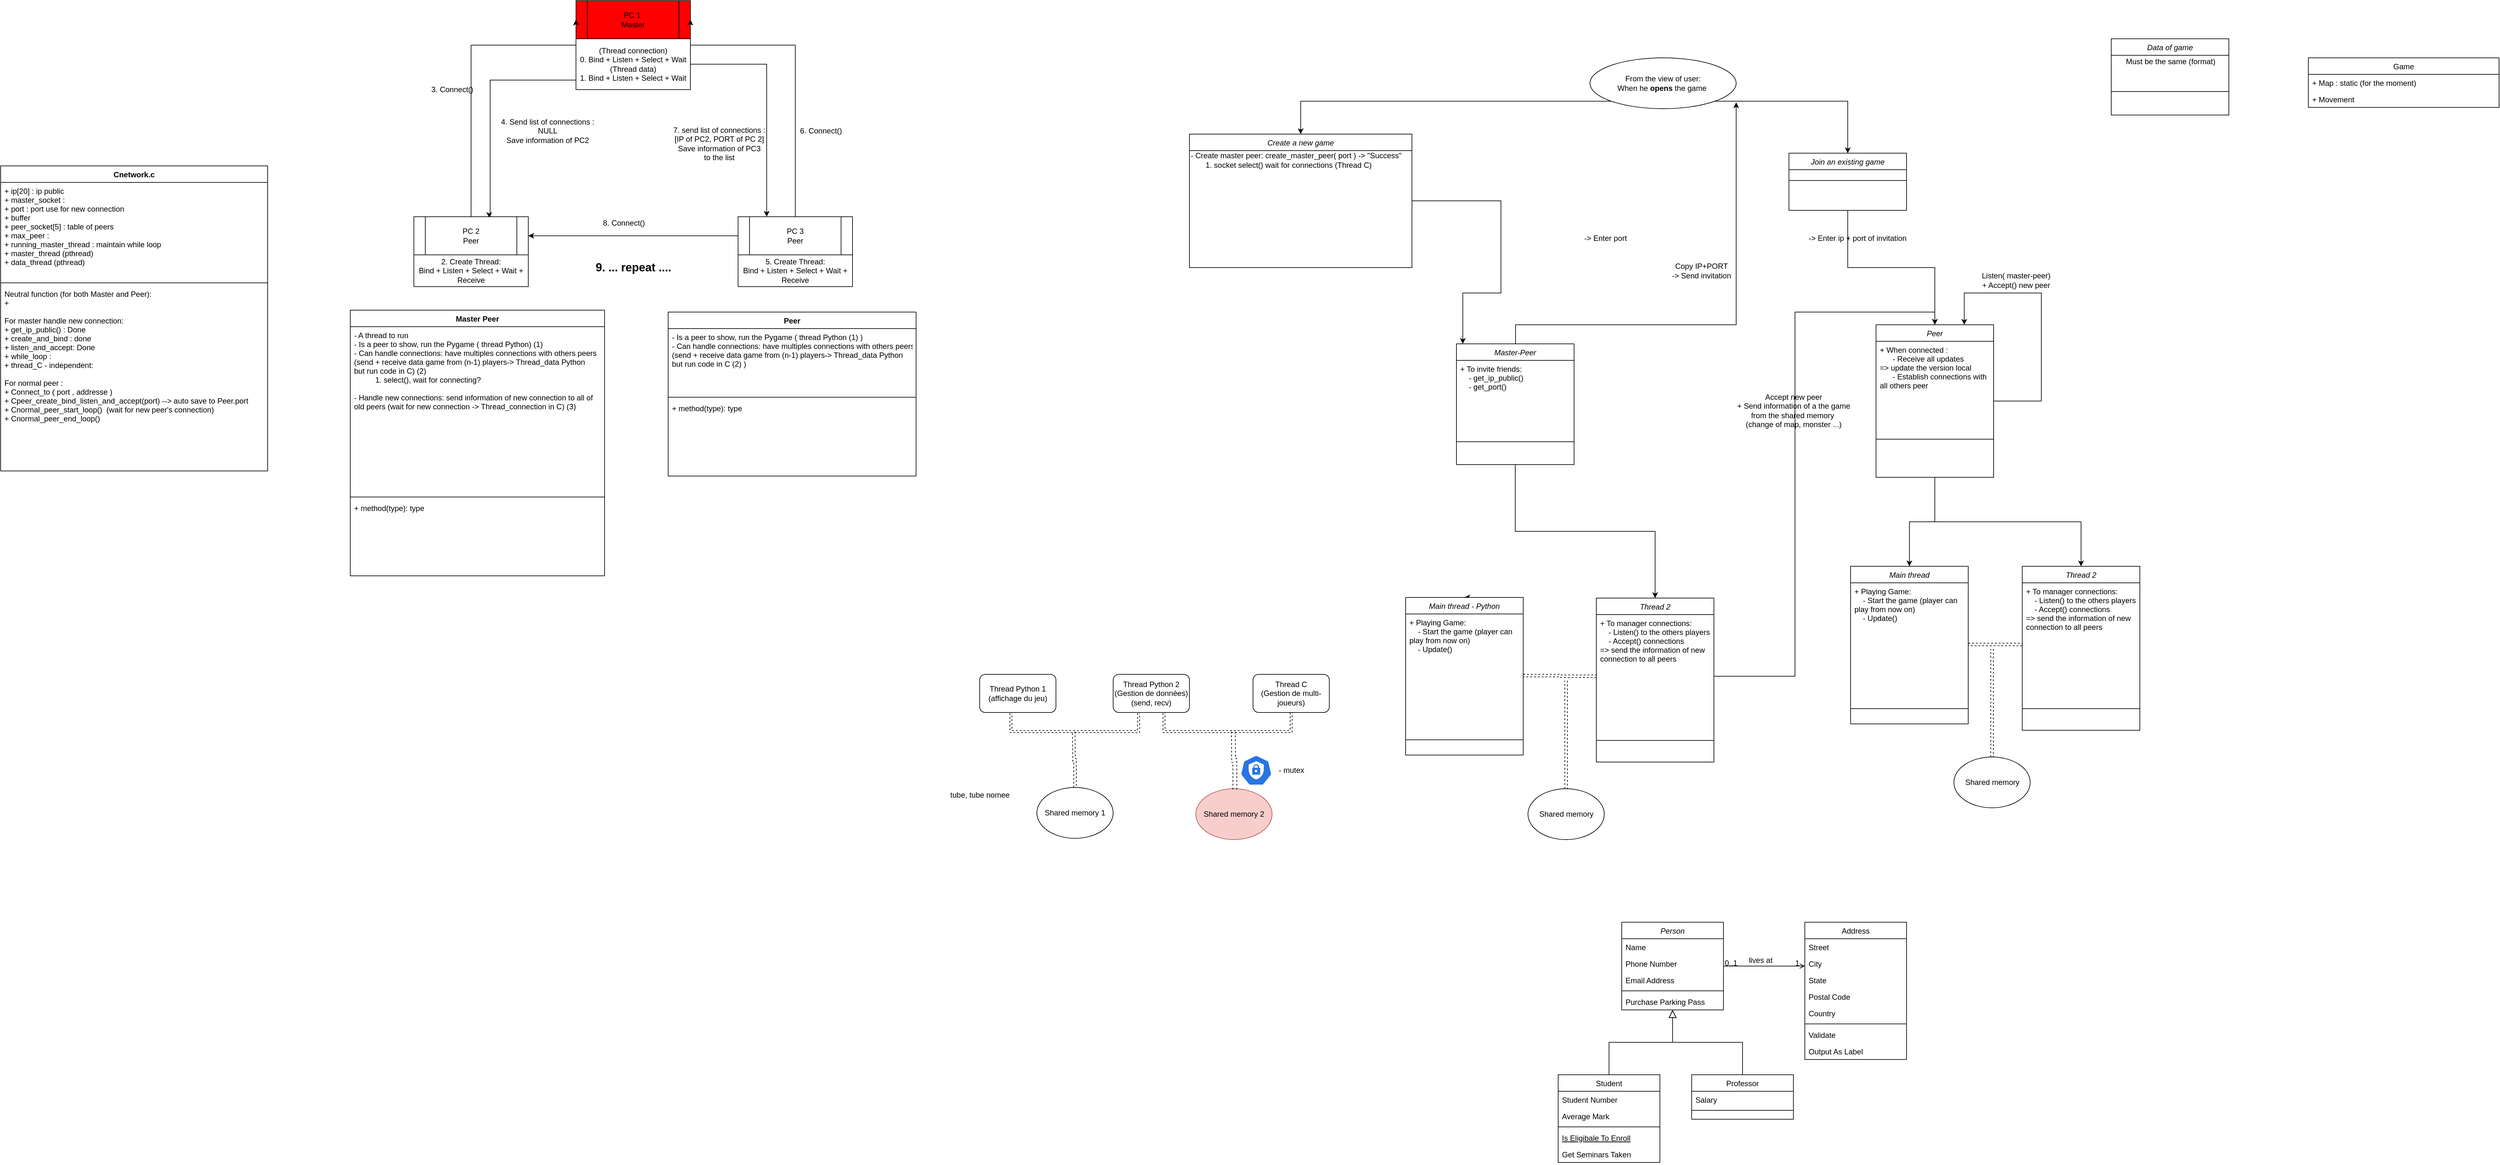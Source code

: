 <mxfile version="14.4.9" type="device"><diagram id="C5RBs43oDa-KdzZeNtuy" name="Page-1"><mxGraphModel dx="2864" dy="1662" grid="1" gridSize="10" guides="1" tooltips="1" connect="1" arrows="1" fold="1" page="1" pageScale="1" pageWidth="827" pageHeight="1169" math="0" shadow="0"><root><mxCell id="WIyWlLk6GJQsqaUBKTNV-0"/><mxCell id="WIyWlLk6GJQsqaUBKTNV-1" parent="WIyWlLk6GJQsqaUBKTNV-0"/><mxCell id="zkfFHV4jXpPFQw0GAbJ--0" value="Person" style="swimlane;fontStyle=2;align=center;verticalAlign=top;childLayout=stackLayout;horizontal=1;startSize=26;horizontalStack=0;resizeParent=1;resizeLast=0;collapsible=1;marginBottom=0;rounded=0;shadow=0;strokeWidth=1;" parent="WIyWlLk6GJQsqaUBKTNV-1" vertex="1"><mxGeometry x="220" y="1290" width="160" height="138" as="geometry"><mxRectangle x="230" y="140" width="160" height="26" as="alternateBounds"/></mxGeometry></mxCell><mxCell id="zkfFHV4jXpPFQw0GAbJ--1" value="Name" style="text;align=left;verticalAlign=top;spacingLeft=4;spacingRight=4;overflow=hidden;rotatable=0;points=[[0,0.5],[1,0.5]];portConstraint=eastwest;" parent="zkfFHV4jXpPFQw0GAbJ--0" vertex="1"><mxGeometry y="26" width="160" height="26" as="geometry"/></mxCell><mxCell id="zkfFHV4jXpPFQw0GAbJ--2" value="Phone Number" style="text;align=left;verticalAlign=top;spacingLeft=4;spacingRight=4;overflow=hidden;rotatable=0;points=[[0,0.5],[1,0.5]];portConstraint=eastwest;rounded=0;shadow=0;html=0;" parent="zkfFHV4jXpPFQw0GAbJ--0" vertex="1"><mxGeometry y="52" width="160" height="26" as="geometry"/></mxCell><mxCell id="zkfFHV4jXpPFQw0GAbJ--3" value="Email Address" style="text;align=left;verticalAlign=top;spacingLeft=4;spacingRight=4;overflow=hidden;rotatable=0;points=[[0,0.5],[1,0.5]];portConstraint=eastwest;rounded=0;shadow=0;html=0;" parent="zkfFHV4jXpPFQw0GAbJ--0" vertex="1"><mxGeometry y="78" width="160" height="26" as="geometry"/></mxCell><mxCell id="zkfFHV4jXpPFQw0GAbJ--4" value="" style="line;html=1;strokeWidth=1;align=left;verticalAlign=middle;spacingTop=-1;spacingLeft=3;spacingRight=3;rotatable=0;labelPosition=right;points=[];portConstraint=eastwest;" parent="zkfFHV4jXpPFQw0GAbJ--0" vertex="1"><mxGeometry y="104" width="160" height="8" as="geometry"/></mxCell><mxCell id="zkfFHV4jXpPFQw0GAbJ--5" value="Purchase Parking Pass" style="text;align=left;verticalAlign=top;spacingLeft=4;spacingRight=4;overflow=hidden;rotatable=0;points=[[0,0.5],[1,0.5]];portConstraint=eastwest;" parent="zkfFHV4jXpPFQw0GAbJ--0" vertex="1"><mxGeometry y="112" width="160" height="26" as="geometry"/></mxCell><mxCell id="zkfFHV4jXpPFQw0GAbJ--6" value="Student" style="swimlane;fontStyle=0;align=center;verticalAlign=top;childLayout=stackLayout;horizontal=1;startSize=26;horizontalStack=0;resizeParent=1;resizeLast=0;collapsible=1;marginBottom=0;rounded=0;shadow=0;strokeWidth=1;" parent="WIyWlLk6GJQsqaUBKTNV-1" vertex="1"><mxGeometry x="120" y="1530" width="160" height="138" as="geometry"><mxRectangle x="130" y="380" width="160" height="26" as="alternateBounds"/></mxGeometry></mxCell><mxCell id="zkfFHV4jXpPFQw0GAbJ--7" value="Student Number" style="text;align=left;verticalAlign=top;spacingLeft=4;spacingRight=4;overflow=hidden;rotatable=0;points=[[0,0.5],[1,0.5]];portConstraint=eastwest;" parent="zkfFHV4jXpPFQw0GAbJ--6" vertex="1"><mxGeometry y="26" width="160" height="26" as="geometry"/></mxCell><mxCell id="zkfFHV4jXpPFQw0GAbJ--8" value="Average Mark" style="text;align=left;verticalAlign=top;spacingLeft=4;spacingRight=4;overflow=hidden;rotatable=0;points=[[0,0.5],[1,0.5]];portConstraint=eastwest;rounded=0;shadow=0;html=0;" parent="zkfFHV4jXpPFQw0GAbJ--6" vertex="1"><mxGeometry y="52" width="160" height="26" as="geometry"/></mxCell><mxCell id="zkfFHV4jXpPFQw0GAbJ--9" value="" style="line;html=1;strokeWidth=1;align=left;verticalAlign=middle;spacingTop=-1;spacingLeft=3;spacingRight=3;rotatable=0;labelPosition=right;points=[];portConstraint=eastwest;" parent="zkfFHV4jXpPFQw0GAbJ--6" vertex="1"><mxGeometry y="78" width="160" height="8" as="geometry"/></mxCell><mxCell id="zkfFHV4jXpPFQw0GAbJ--10" value="Is Eligibale To Enroll" style="text;align=left;verticalAlign=top;spacingLeft=4;spacingRight=4;overflow=hidden;rotatable=0;points=[[0,0.5],[1,0.5]];portConstraint=eastwest;fontStyle=4" parent="zkfFHV4jXpPFQw0GAbJ--6" vertex="1"><mxGeometry y="86" width="160" height="26" as="geometry"/></mxCell><mxCell id="zkfFHV4jXpPFQw0GAbJ--11" value="Get Seminars Taken" style="text;align=left;verticalAlign=top;spacingLeft=4;spacingRight=4;overflow=hidden;rotatable=0;points=[[0,0.5],[1,0.5]];portConstraint=eastwest;" parent="zkfFHV4jXpPFQw0GAbJ--6" vertex="1"><mxGeometry y="112" width="160" height="26" as="geometry"/></mxCell><mxCell id="zkfFHV4jXpPFQw0GAbJ--12" value="" style="endArrow=block;endSize=10;endFill=0;shadow=0;strokeWidth=1;rounded=0;edgeStyle=elbowEdgeStyle;elbow=vertical;" parent="WIyWlLk6GJQsqaUBKTNV-1" source="zkfFHV4jXpPFQw0GAbJ--6" target="zkfFHV4jXpPFQw0GAbJ--0" edge="1"><mxGeometry width="160" relative="1" as="geometry"><mxPoint x="200" y="1373" as="sourcePoint"/><mxPoint x="200" y="1373" as="targetPoint"/></mxGeometry></mxCell><mxCell id="zkfFHV4jXpPFQw0GAbJ--13" value="Professor" style="swimlane;fontStyle=0;align=center;verticalAlign=top;childLayout=stackLayout;horizontal=1;startSize=26;horizontalStack=0;resizeParent=1;resizeLast=0;collapsible=1;marginBottom=0;rounded=0;shadow=0;strokeWidth=1;" parent="WIyWlLk6GJQsqaUBKTNV-1" vertex="1"><mxGeometry x="330" y="1530" width="160" height="70" as="geometry"><mxRectangle x="340" y="380" width="170" height="26" as="alternateBounds"/></mxGeometry></mxCell><mxCell id="zkfFHV4jXpPFQw0GAbJ--14" value="Salary" style="text;align=left;verticalAlign=top;spacingLeft=4;spacingRight=4;overflow=hidden;rotatable=0;points=[[0,0.5],[1,0.5]];portConstraint=eastwest;" parent="zkfFHV4jXpPFQw0GAbJ--13" vertex="1"><mxGeometry y="26" width="160" height="26" as="geometry"/></mxCell><mxCell id="zkfFHV4jXpPFQw0GAbJ--15" value="" style="line;html=1;strokeWidth=1;align=left;verticalAlign=middle;spacingTop=-1;spacingLeft=3;spacingRight=3;rotatable=0;labelPosition=right;points=[];portConstraint=eastwest;" parent="zkfFHV4jXpPFQw0GAbJ--13" vertex="1"><mxGeometry y="52" width="160" height="8" as="geometry"/></mxCell><mxCell id="zkfFHV4jXpPFQw0GAbJ--16" value="" style="endArrow=block;endSize=10;endFill=0;shadow=0;strokeWidth=1;rounded=0;edgeStyle=elbowEdgeStyle;elbow=vertical;" parent="WIyWlLk6GJQsqaUBKTNV-1" source="zkfFHV4jXpPFQw0GAbJ--13" target="zkfFHV4jXpPFQw0GAbJ--0" edge="1"><mxGeometry width="160" relative="1" as="geometry"><mxPoint x="210" y="1543" as="sourcePoint"/><mxPoint x="310" y="1441" as="targetPoint"/></mxGeometry></mxCell><mxCell id="zkfFHV4jXpPFQw0GAbJ--17" value="Address" style="swimlane;fontStyle=0;align=center;verticalAlign=top;childLayout=stackLayout;horizontal=1;startSize=26;horizontalStack=0;resizeParent=1;resizeLast=0;collapsible=1;marginBottom=0;rounded=0;shadow=0;strokeWidth=1;" parent="WIyWlLk6GJQsqaUBKTNV-1" vertex="1"><mxGeometry x="508" y="1290" width="160" height="216" as="geometry"><mxRectangle x="550" y="140" width="160" height="26" as="alternateBounds"/></mxGeometry></mxCell><mxCell id="zkfFHV4jXpPFQw0GAbJ--18" value="Street" style="text;align=left;verticalAlign=top;spacingLeft=4;spacingRight=4;overflow=hidden;rotatable=0;points=[[0,0.5],[1,0.5]];portConstraint=eastwest;" parent="zkfFHV4jXpPFQw0GAbJ--17" vertex="1"><mxGeometry y="26" width="160" height="26" as="geometry"/></mxCell><mxCell id="zkfFHV4jXpPFQw0GAbJ--19" value="City" style="text;align=left;verticalAlign=top;spacingLeft=4;spacingRight=4;overflow=hidden;rotatable=0;points=[[0,0.5],[1,0.5]];portConstraint=eastwest;rounded=0;shadow=0;html=0;" parent="zkfFHV4jXpPFQw0GAbJ--17" vertex="1"><mxGeometry y="52" width="160" height="26" as="geometry"/></mxCell><mxCell id="zkfFHV4jXpPFQw0GAbJ--20" value="State" style="text;align=left;verticalAlign=top;spacingLeft=4;spacingRight=4;overflow=hidden;rotatable=0;points=[[0,0.5],[1,0.5]];portConstraint=eastwest;rounded=0;shadow=0;html=0;" parent="zkfFHV4jXpPFQw0GAbJ--17" vertex="1"><mxGeometry y="78" width="160" height="26" as="geometry"/></mxCell><mxCell id="zkfFHV4jXpPFQw0GAbJ--21" value="Postal Code" style="text;align=left;verticalAlign=top;spacingLeft=4;spacingRight=4;overflow=hidden;rotatable=0;points=[[0,0.5],[1,0.5]];portConstraint=eastwest;rounded=0;shadow=0;html=0;" parent="zkfFHV4jXpPFQw0GAbJ--17" vertex="1"><mxGeometry y="104" width="160" height="26" as="geometry"/></mxCell><mxCell id="zkfFHV4jXpPFQw0GAbJ--22" value="Country" style="text;align=left;verticalAlign=top;spacingLeft=4;spacingRight=4;overflow=hidden;rotatable=0;points=[[0,0.5],[1,0.5]];portConstraint=eastwest;rounded=0;shadow=0;html=0;" parent="zkfFHV4jXpPFQw0GAbJ--17" vertex="1"><mxGeometry y="130" width="160" height="26" as="geometry"/></mxCell><mxCell id="zkfFHV4jXpPFQw0GAbJ--23" value="" style="line;html=1;strokeWidth=1;align=left;verticalAlign=middle;spacingTop=-1;spacingLeft=3;spacingRight=3;rotatable=0;labelPosition=right;points=[];portConstraint=eastwest;" parent="zkfFHV4jXpPFQw0GAbJ--17" vertex="1"><mxGeometry y="156" width="160" height="8" as="geometry"/></mxCell><mxCell id="zkfFHV4jXpPFQw0GAbJ--24" value="Validate" style="text;align=left;verticalAlign=top;spacingLeft=4;spacingRight=4;overflow=hidden;rotatable=0;points=[[0,0.5],[1,0.5]];portConstraint=eastwest;" parent="zkfFHV4jXpPFQw0GAbJ--17" vertex="1"><mxGeometry y="164" width="160" height="26" as="geometry"/></mxCell><mxCell id="zkfFHV4jXpPFQw0GAbJ--25" value="Output As Label" style="text;align=left;verticalAlign=top;spacingLeft=4;spacingRight=4;overflow=hidden;rotatable=0;points=[[0,0.5],[1,0.5]];portConstraint=eastwest;" parent="zkfFHV4jXpPFQw0GAbJ--17" vertex="1"><mxGeometry y="190" width="160" height="26" as="geometry"/></mxCell><mxCell id="zkfFHV4jXpPFQw0GAbJ--26" value="" style="endArrow=open;shadow=0;strokeWidth=1;rounded=0;endFill=1;edgeStyle=elbowEdgeStyle;elbow=vertical;" parent="WIyWlLk6GJQsqaUBKTNV-1" source="zkfFHV4jXpPFQw0GAbJ--0" target="zkfFHV4jXpPFQw0GAbJ--17" edge="1"><mxGeometry x="0.5" y="41" relative="1" as="geometry"><mxPoint x="380" y="1362" as="sourcePoint"/><mxPoint x="540" y="1362" as="targetPoint"/><mxPoint x="-40" y="32" as="offset"/></mxGeometry></mxCell><mxCell id="zkfFHV4jXpPFQw0GAbJ--27" value="0..1" style="resizable=0;align=left;verticalAlign=bottom;labelBackgroundColor=none;fontSize=12;" parent="zkfFHV4jXpPFQw0GAbJ--26" connectable="0" vertex="1"><mxGeometry x="-1" relative="1" as="geometry"><mxPoint y="4" as="offset"/></mxGeometry></mxCell><mxCell id="zkfFHV4jXpPFQw0GAbJ--28" value="1" style="resizable=0;align=right;verticalAlign=bottom;labelBackgroundColor=none;fontSize=12;" parent="zkfFHV4jXpPFQw0GAbJ--26" connectable="0" vertex="1"><mxGeometry x="1" relative="1" as="geometry"><mxPoint x="-7" y="4" as="offset"/></mxGeometry></mxCell><mxCell id="zkfFHV4jXpPFQw0GAbJ--29" value="lives at" style="text;html=1;resizable=0;points=[];;align=center;verticalAlign=middle;labelBackgroundColor=none;rounded=0;shadow=0;strokeWidth=1;fontSize=12;" parent="zkfFHV4jXpPFQw0GAbJ--26" vertex="1" connectable="0"><mxGeometry x="0.5" y="49" relative="1" as="geometry"><mxPoint x="-38" y="40" as="offset"/></mxGeometry></mxCell><mxCell id="JLqpty3g-pcIaHHwFfQo-25" style="edgeStyle=orthogonalEdgeStyle;rounded=0;orthogonalLoop=1;jettySize=auto;html=1;" parent="WIyWlLk6GJQsqaUBKTNV-1" source="JLqpty3g-pcIaHHwFfQo-2" target="JLqpty3g-pcIaHHwFfQo-21" edge="1"><mxGeometry relative="1" as="geometry"><Array as="points"><mxPoint x="30" y="300"/><mxPoint x="-30" y="300"/></Array></mxGeometry></mxCell><mxCell id="JLqpty3g-pcIaHHwFfQo-2" value="Create a new game" style="swimlane;fontStyle=2;align=center;verticalAlign=top;childLayout=stackLayout;horizontal=1;startSize=26;horizontalStack=0;resizeParent=1;resizeLast=0;collapsible=1;marginBottom=0;rounded=0;shadow=0;strokeWidth=1;" parent="WIyWlLk6GJQsqaUBKTNV-1" vertex="1"><mxGeometry x="-460" y="50" width="350" height="210" as="geometry"><mxRectangle x="230" y="140" width="160" height="26" as="alternateBounds"/></mxGeometry></mxCell><mxCell id="2fZSMOCoQIJgiGsuQsai-2" value="- Create master peer: create_master_peer( port ) -&amp;gt; &quot;Success&quot;&lt;br&gt;&amp;nbsp; &amp;nbsp; &amp;nbsp; &amp;nbsp;1. socket select() wait for connections (Thread C)" style="text;html=1;align=left;verticalAlign=middle;resizable=0;points=[];autosize=1;" parent="JLqpty3g-pcIaHHwFfQo-2" vertex="1"><mxGeometry y="26" width="350" height="30" as="geometry"/></mxCell><mxCell id="JLqpty3g-pcIaHHwFfQo-15" style="edgeStyle=orthogonalEdgeStyle;rounded=0;orthogonalLoop=1;jettySize=auto;html=1;exitX=0;exitY=1;exitDx=0;exitDy=0;" parent="WIyWlLk6GJQsqaUBKTNV-1" source="JLqpty3g-pcIaHHwFfQo-13" target="JLqpty3g-pcIaHHwFfQo-2" edge="1"><mxGeometry relative="1" as="geometry"/></mxCell><mxCell id="JLqpty3g-pcIaHHwFfQo-20" style="edgeStyle=orthogonalEdgeStyle;rounded=0;orthogonalLoop=1;jettySize=auto;html=1;exitX=1;exitY=1;exitDx=0;exitDy=0;entryX=0.5;entryY=0;entryDx=0;entryDy=0;" parent="WIyWlLk6GJQsqaUBKTNV-1" source="JLqpty3g-pcIaHHwFfQo-13" target="JLqpty3g-pcIaHHwFfQo-16" edge="1"><mxGeometry relative="1" as="geometry"/></mxCell><mxCell id="JLqpty3g-pcIaHHwFfQo-13" value="&lt;span style=&quot;text-align: left&quot;&gt;&amp;nbsp;From the view of user:&amp;nbsp;&lt;/span&gt;&lt;br style=&quot;text-align: left&quot;&gt;&lt;span style=&quot;text-align: left&quot;&gt;When he &lt;b&gt;opens&lt;/b&gt; the game&amp;nbsp;&lt;/span&gt;" style="ellipse;whiteSpace=wrap;html=1;" parent="WIyWlLk6GJQsqaUBKTNV-1" vertex="1"><mxGeometry x="170" y="-70" width="230" height="80" as="geometry"/></mxCell><mxCell id="JLqpty3g-pcIaHHwFfQo-32" style="edgeStyle=orthogonalEdgeStyle;rounded=0;orthogonalLoop=1;jettySize=auto;html=1;" parent="WIyWlLk6GJQsqaUBKTNV-1" source="JLqpty3g-pcIaHHwFfQo-16" target="JLqpty3g-pcIaHHwFfQo-28" edge="1"><mxGeometry relative="1" as="geometry"/></mxCell><mxCell id="JLqpty3g-pcIaHHwFfQo-16" value="Join an existing game" style="swimlane;fontStyle=2;align=center;verticalAlign=top;childLayout=stackLayout;horizontal=1;startSize=26;horizontalStack=0;resizeParent=1;resizeLast=0;collapsible=1;marginBottom=0;rounded=0;shadow=0;strokeWidth=1;" parent="WIyWlLk6GJQsqaUBKTNV-1" vertex="1"><mxGeometry x="483" y="80" width="185" height="90" as="geometry"><mxRectangle x="230" y="140" width="160" height="26" as="alternateBounds"/></mxGeometry></mxCell><mxCell id="JLqpty3g-pcIaHHwFfQo-18" value="" style="line;html=1;strokeWidth=1;align=left;verticalAlign=middle;spacingTop=-1;spacingLeft=3;spacingRight=3;rotatable=0;labelPosition=right;points=[];portConstraint=eastwest;" parent="JLqpty3g-pcIaHHwFfQo-16" vertex="1"><mxGeometry y="26" width="185" height="34" as="geometry"/></mxCell><mxCell id="JLqpty3g-pcIaHHwFfQo-45" style="edgeStyle=orthogonalEdgeStyle;rounded=0;orthogonalLoop=1;jettySize=auto;html=1;exitX=0.5;exitY=1;exitDx=0;exitDy=0;entryX=0.5;entryY=0;entryDx=0;entryDy=0;" parent="WIyWlLk6GJQsqaUBKTNV-1" source="JLqpty3g-pcIaHHwFfQo-21" target="JLqpty3g-pcIaHHwFfQo-39" edge="1"><mxGeometry relative="1" as="geometry"/></mxCell><mxCell id="JLqpty3g-pcIaHHwFfQo-21" value="Master-Peer" style="swimlane;fontStyle=2;align=center;verticalAlign=top;childLayout=stackLayout;horizontal=1;startSize=26;horizontalStack=0;resizeParent=1;resizeLast=0;collapsible=1;marginBottom=0;rounded=0;shadow=0;strokeWidth=1;" parent="WIyWlLk6GJQsqaUBKTNV-1" vertex="1"><mxGeometry x="-40" y="380" width="185" height="190" as="geometry"><mxRectangle x="230" y="140" width="160" height="26" as="alternateBounds"/></mxGeometry></mxCell><mxCell id="JLqpty3g-pcIaHHwFfQo-22" value="+ To invite friends:&#10;    - get_ip_public()&#10;    - get_port() " style="text;align=left;verticalAlign=top;spacingLeft=4;spacingRight=4;overflow=hidden;rotatable=0;points=[[0,0.5],[1,0.5]];portConstraint=eastwest;" parent="JLqpty3g-pcIaHHwFfQo-21" vertex="1"><mxGeometry y="26" width="185" height="124" as="geometry"/></mxCell><mxCell id="JLqpty3g-pcIaHHwFfQo-23" value="" style="line;html=1;strokeWidth=1;align=left;verticalAlign=middle;spacingTop=-1;spacingLeft=3;spacingRight=3;rotatable=0;labelPosition=right;points=[];portConstraint=eastwest;" parent="JLqpty3g-pcIaHHwFfQo-21" vertex="1"><mxGeometry y="150" width="185" height="8" as="geometry"/></mxCell><mxCell id="JLqpty3g-pcIaHHwFfQo-26" style="edgeStyle=orthogonalEdgeStyle;rounded=0;orthogonalLoop=1;jettySize=auto;html=1;" parent="WIyWlLk6GJQsqaUBKTNV-1" edge="1"><mxGeometry relative="1" as="geometry"><mxPoint x="400" as="targetPoint"/><Array as="points"><mxPoint x="53" y="350"/><mxPoint x="400" y="350"/></Array><mxPoint x="53" y="380" as="sourcePoint"/></mxGeometry></mxCell><mxCell id="JLqpty3g-pcIaHHwFfQo-27" value="Copy IP+PORT &lt;br&gt;-&amp;gt; Send invitation" style="text;html=1;align=center;verticalAlign=middle;resizable=0;points=[];autosize=1;" parent="WIyWlLk6GJQsqaUBKTNV-1" vertex="1"><mxGeometry x="290" y="250" width="110" height="30" as="geometry"/></mxCell><mxCell id="JLqpty3g-pcIaHHwFfQo-69" style="edgeStyle=orthogonalEdgeStyle;rounded=0;orthogonalLoop=1;jettySize=auto;html=1;exitX=0.5;exitY=1;exitDx=0;exitDy=0;entryX=0.5;entryY=0;entryDx=0;entryDy=0;startArrow=none;startFill=0;strokeColor=#000000;" parent="WIyWlLk6GJQsqaUBKTNV-1" source="JLqpty3g-pcIaHHwFfQo-28" target="JLqpty3g-pcIaHHwFfQo-60" edge="1"><mxGeometry relative="1" as="geometry"/></mxCell><mxCell id="JLqpty3g-pcIaHHwFfQo-70" style="edgeStyle=orthogonalEdgeStyle;rounded=0;orthogonalLoop=1;jettySize=auto;html=1;exitX=0.5;exitY=1;exitDx=0;exitDy=0;entryX=0.5;entryY=0;entryDx=0;entryDy=0;startArrow=none;startFill=0;strokeColor=#000000;" parent="WIyWlLk6GJQsqaUBKTNV-1" source="JLqpty3g-pcIaHHwFfQo-28" target="JLqpty3g-pcIaHHwFfQo-63" edge="1"><mxGeometry relative="1" as="geometry"/></mxCell><mxCell id="JLqpty3g-pcIaHHwFfQo-28" value="Peer" style="swimlane;fontStyle=2;align=center;verticalAlign=top;childLayout=stackLayout;horizontal=1;startSize=26;horizontalStack=0;resizeParent=1;resizeLast=0;collapsible=1;marginBottom=0;rounded=0;shadow=0;strokeWidth=1;" parent="WIyWlLk6GJQsqaUBKTNV-1" vertex="1"><mxGeometry x="620" y="350" width="185" height="240" as="geometry"><mxRectangle x="230" y="140" width="160" height="26" as="alternateBounds"/></mxGeometry></mxCell><mxCell id="JLqpty3g-pcIaHHwFfQo-29" value="+ When connected : &#10;      - Receive all updates &#10;=&gt; update the version local&#10;      - Establish connections with &#10;all others peer&#10;      " style="text;align=left;verticalAlign=top;spacingLeft=4;spacingRight=4;overflow=hidden;rotatable=0;points=[[0,0.5],[1,0.5]];portConstraint=eastwest;" parent="JLqpty3g-pcIaHHwFfQo-28" vertex="1"><mxGeometry y="26" width="185" height="94" as="geometry"/></mxCell><mxCell id="JLqpty3g-pcIaHHwFfQo-30" value="" style="line;html=1;strokeWidth=1;align=left;verticalAlign=middle;spacingTop=-1;spacingLeft=3;spacingRight=3;rotatable=0;labelPosition=right;points=[];portConstraint=eastwest;" parent="JLqpty3g-pcIaHHwFfQo-28" vertex="1"><mxGeometry y="120" width="185" height="120" as="geometry"/></mxCell><mxCell id="JLqpty3g-pcIaHHwFfQo-3" value="-&gt; Enter port " style="text;align=left;verticalAlign=top;spacingLeft=4;spacingRight=4;overflow=hidden;rotatable=0;points=[[0,0.5],[1,0.5]];portConstraint=eastwest;" parent="WIyWlLk6GJQsqaUBKTNV-1" vertex="1"><mxGeometry x="155" y="200" width="185" height="26" as="geometry"/></mxCell><mxCell id="JLqpty3g-pcIaHHwFfQo-17" value="-&gt; Enter ip + port of invitation" style="text;align=left;verticalAlign=top;spacingLeft=4;spacingRight=4;overflow=hidden;rotatable=0;points=[[0,0.5],[1,0.5]];portConstraint=eastwest;" parent="WIyWlLk6GJQsqaUBKTNV-1" vertex="1"><mxGeometry x="508" y="200" width="185" height="26" as="geometry"/></mxCell><mxCell id="JLqpty3g-pcIaHHwFfQo-39" value="Thread 2" style="swimlane;fontStyle=2;align=center;verticalAlign=top;childLayout=stackLayout;horizontal=1;startSize=26;horizontalStack=0;resizeParent=1;resizeLast=0;collapsible=1;marginBottom=0;rounded=0;shadow=0;strokeWidth=1;" parent="WIyWlLk6GJQsqaUBKTNV-1" vertex="1"><mxGeometry x="180" y="780" width="185" height="258" as="geometry"><mxRectangle x="230" y="140" width="160" height="26" as="alternateBounds"/></mxGeometry></mxCell><mxCell id="JLqpty3g-pcIaHHwFfQo-40" value="+ To manager connections:&#10;    - Listen() to the others players&#10;    - Accept() connections &#10;=&gt; send the information of new &#10;connection to all peers&#10;    " style="text;align=left;verticalAlign=top;spacingLeft=4;spacingRight=4;overflow=hidden;rotatable=0;points=[[0,0.5],[1,0.5]];portConstraint=eastwest;" parent="JLqpty3g-pcIaHHwFfQo-39" vertex="1"><mxGeometry y="26" width="185" height="194" as="geometry"/></mxCell><mxCell id="JLqpty3g-pcIaHHwFfQo-41" value="" style="line;html=1;strokeWidth=1;align=left;verticalAlign=middle;spacingTop=-1;spacingLeft=3;spacingRight=3;rotatable=0;labelPosition=right;points=[];portConstraint=eastwest;" parent="JLqpty3g-pcIaHHwFfQo-39" vertex="1"><mxGeometry y="220" width="185" height="8" as="geometry"/></mxCell><mxCell id="JLqpty3g-pcIaHHwFfQo-47" style="edgeStyle=orthogonalEdgeStyle;rounded=0;orthogonalLoop=1;jettySize=auto;html=1;entryX=1;entryY=0.5;entryDx=0;entryDy=0;dashed=1;startArrow=none;startFill=0;shape=link;" parent="WIyWlLk6GJQsqaUBKTNV-1" source="JLqpty3g-pcIaHHwFfQo-40" target="JLqpty3g-pcIaHHwFfQo-36" edge="1"><mxGeometry relative="1" as="geometry"/></mxCell><mxCell id="JLqpty3g-pcIaHHwFfQo-49" style="edgeStyle=orthogonalEdgeStyle;shape=link;rounded=0;orthogonalLoop=1;jettySize=auto;html=1;dashed=1;startArrow=none;startFill=0;strokeColor=#000000;" parent="WIyWlLk6GJQsqaUBKTNV-1" source="JLqpty3g-pcIaHHwFfQo-48" edge="1"><mxGeometry relative="1" as="geometry"><mxPoint x="132.5" y="910" as="targetPoint"/></mxGeometry></mxCell><mxCell id="JLqpty3g-pcIaHHwFfQo-48" value="Shared memory" style="ellipse;whiteSpace=wrap;html=1;" parent="WIyWlLk6GJQsqaUBKTNV-1" vertex="1"><mxGeometry x="72.5" y="1080" width="120" height="80" as="geometry"/></mxCell><mxCell id="JLqpty3g-pcIaHHwFfQo-52" value="Listen( master-peer) &lt;br&gt;+ Accept() new peer" style="text;html=1;align=center;verticalAlign=middle;resizable=0;points=[];autosize=1;" parent="WIyWlLk6GJQsqaUBKTNV-1" vertex="1"><mxGeometry x="780" y="265" width="120" height="30" as="geometry"/></mxCell><mxCell id="JLqpty3g-pcIaHHwFfQo-53" style="edgeStyle=orthogonalEdgeStyle;rounded=0;orthogonalLoop=1;jettySize=auto;html=1;entryX=0.5;entryY=0;entryDx=0;entryDy=0;startArrow=none;startFill=0;strokeColor=#000000;" parent="WIyWlLk6GJQsqaUBKTNV-1" source="JLqpty3g-pcIaHHwFfQo-40" target="JLqpty3g-pcIaHHwFfQo-28" edge="1"><mxGeometry relative="1" as="geometry"/></mxCell><mxCell id="JLqpty3g-pcIaHHwFfQo-54" value="Accept new peer&lt;br&gt;+ Send information of a the game &lt;br&gt;from the shared memory&amp;nbsp;&lt;br&gt;(change of map, monster ...)" style="text;html=1;align=center;verticalAlign=middle;resizable=0;points=[];autosize=1;" parent="WIyWlLk6GJQsqaUBKTNV-1" vertex="1"><mxGeometry x="395" y="455" width="190" height="60" as="geometry"/></mxCell><mxCell id="JLqpty3g-pcIaHHwFfQo-57" value="Data of game" style="swimlane;fontStyle=2;align=center;verticalAlign=top;childLayout=stackLayout;horizontal=1;startSize=26;horizontalStack=0;resizeParent=1;resizeLast=0;collapsible=1;marginBottom=0;rounded=0;shadow=0;strokeWidth=1;" parent="WIyWlLk6GJQsqaUBKTNV-1" vertex="1"><mxGeometry x="990" y="-100" width="185" height="120" as="geometry"><mxRectangle x="230" y="140" width="160" height="26" as="alternateBounds"/></mxGeometry></mxCell><mxCell id="JLqpty3g-pcIaHHwFfQo-59" value="Must be the same (format)" style="text;html=1;align=center;verticalAlign=middle;resizable=0;points=[];autosize=1;" parent="JLqpty3g-pcIaHHwFfQo-57" vertex="1"><mxGeometry y="26" width="185" height="20" as="geometry"/></mxCell><mxCell id="JLqpty3g-pcIaHHwFfQo-58" value="" style="line;html=1;strokeWidth=1;align=left;verticalAlign=middle;spacingTop=-1;spacingLeft=3;spacingRight=3;rotatable=0;labelPosition=right;points=[];portConstraint=eastwest;" parent="JLqpty3g-pcIaHHwFfQo-57" vertex="1"><mxGeometry y="46" width="185" height="74" as="geometry"/></mxCell><mxCell id="JLqpty3g-pcIaHHwFfQo-51" style="edgeStyle=orthogonalEdgeStyle;rounded=0;orthogonalLoop=1;jettySize=auto;html=1;exitX=1;exitY=0.25;exitDx=0;exitDy=0;startArrow=none;startFill=0;strokeColor=#000000;entryX=0.75;entryY=0;entryDx=0;entryDy=0;" parent="WIyWlLk6GJQsqaUBKTNV-1" source="JLqpty3g-pcIaHHwFfQo-28" target="JLqpty3g-pcIaHHwFfQo-28" edge="1"><mxGeometry relative="1" as="geometry"><mxPoint x="712" y="550" as="targetPoint"/><Array as="points"><mxPoint x="805" y="470"/><mxPoint x="880" y="470"/><mxPoint x="880" y="300"/><mxPoint x="759" y="300"/></Array></mxGeometry></mxCell><mxCell id="JLqpty3g-pcIaHHwFfQo-60" value="Main thread" style="swimlane;fontStyle=2;align=center;verticalAlign=top;childLayout=stackLayout;horizontal=1;startSize=26;horizontalStack=0;resizeParent=1;resizeLast=0;collapsible=1;marginBottom=0;rounded=0;shadow=0;strokeWidth=1;" parent="WIyWlLk6GJQsqaUBKTNV-1" vertex="1"><mxGeometry x="580" y="730" width="185" height="248" as="geometry"><mxRectangle x="230" y="140" width="160" height="26" as="alternateBounds"/></mxGeometry></mxCell><mxCell id="JLqpty3g-pcIaHHwFfQo-61" value="+ Playing Game:&#10;    - Start the game (player can &#10;play from now on)&#10;    - Update()&#10;    " style="text;align=left;verticalAlign=top;spacingLeft=4;spacingRight=4;overflow=hidden;rotatable=0;points=[[0,0.5],[1,0.5]];portConstraint=eastwest;" parent="JLqpty3g-pcIaHHwFfQo-60" vertex="1"><mxGeometry y="26" width="185" height="194" as="geometry"/></mxCell><mxCell id="JLqpty3g-pcIaHHwFfQo-62" value="" style="line;html=1;strokeWidth=1;align=left;verticalAlign=middle;spacingTop=-1;spacingLeft=3;spacingRight=3;rotatable=0;labelPosition=right;points=[];portConstraint=eastwest;" parent="JLqpty3g-pcIaHHwFfQo-60" vertex="1"><mxGeometry y="220" width="185" height="8" as="geometry"/></mxCell><mxCell id="JLqpty3g-pcIaHHwFfQo-63" value="Thread 2" style="swimlane;fontStyle=2;align=center;verticalAlign=top;childLayout=stackLayout;horizontal=1;startSize=26;horizontalStack=0;resizeParent=1;resizeLast=0;collapsible=1;marginBottom=0;rounded=0;shadow=0;strokeWidth=1;" parent="WIyWlLk6GJQsqaUBKTNV-1" vertex="1"><mxGeometry x="850" y="730" width="185" height="258" as="geometry"><mxRectangle x="230" y="140" width="160" height="26" as="alternateBounds"/></mxGeometry></mxCell><mxCell id="JLqpty3g-pcIaHHwFfQo-64" value="+ To manager connections:&#10;    - Listen() to the others players&#10;    - Accept() connections         &#10;=&gt; send the information of new &#10;connection to all peers&#10;    " style="text;align=left;verticalAlign=top;spacingLeft=4;spacingRight=4;overflow=hidden;rotatable=0;points=[[0,0.5],[1,0.5]];portConstraint=eastwest;" parent="JLqpty3g-pcIaHHwFfQo-63" vertex="1"><mxGeometry y="26" width="185" height="194" as="geometry"/></mxCell><mxCell id="JLqpty3g-pcIaHHwFfQo-65" value="" style="line;html=1;strokeWidth=1;align=left;verticalAlign=middle;spacingTop=-1;spacingLeft=3;spacingRight=3;rotatable=0;labelPosition=right;points=[];portConstraint=eastwest;" parent="JLqpty3g-pcIaHHwFfQo-63" vertex="1"><mxGeometry y="220" width="185" height="8" as="geometry"/></mxCell><mxCell id="JLqpty3g-pcIaHHwFfQo-66" style="edgeStyle=orthogonalEdgeStyle;rounded=0;orthogonalLoop=1;jettySize=auto;html=1;entryX=1;entryY=0.5;entryDx=0;entryDy=0;dashed=1;startArrow=none;startFill=0;shape=link;" parent="WIyWlLk6GJQsqaUBKTNV-1" source="JLqpty3g-pcIaHHwFfQo-64" target="JLqpty3g-pcIaHHwFfQo-61" edge="1"><mxGeometry relative="1" as="geometry"/></mxCell><mxCell id="JLqpty3g-pcIaHHwFfQo-67" style="edgeStyle=orthogonalEdgeStyle;shape=link;rounded=0;orthogonalLoop=1;jettySize=auto;html=1;dashed=1;startArrow=none;startFill=0;strokeColor=#000000;" parent="WIyWlLk6GJQsqaUBKTNV-1" source="JLqpty3g-pcIaHHwFfQo-68" edge="1"><mxGeometry relative="1" as="geometry"><mxPoint x="802.5" y="860" as="targetPoint"/></mxGeometry></mxCell><mxCell id="JLqpty3g-pcIaHHwFfQo-68" value="Shared memory" style="ellipse;whiteSpace=wrap;html=1;" parent="WIyWlLk6GJQsqaUBKTNV-1" vertex="1"><mxGeometry x="742.5" y="1030" width="120" height="80" as="geometry"/></mxCell><mxCell id="2fZSMOCoQIJgiGsuQsai-3" value="" style="group" parent="WIyWlLk6GJQsqaUBKTNV-1" vertex="1" connectable="0"><mxGeometry x="-120" y="779" width="185" height="248" as="geometry"/></mxCell><mxCell id="JLqpty3g-pcIaHHwFfQo-44" style="edgeStyle=orthogonalEdgeStyle;rounded=0;orthogonalLoop=1;jettySize=auto;html=1;entryX=0.5;entryY=0;entryDx=0;entryDy=0;" parent="2fZSMOCoQIJgiGsuQsai-3" target="JLqpty3g-pcIaHHwFfQo-35" edge="1"><mxGeometry relative="1" as="geometry"><mxPoint x="102.5" as="sourcePoint"/></mxGeometry></mxCell><mxCell id="JLqpty3g-pcIaHHwFfQo-35" value="Main thread - Python" style="swimlane;fontStyle=2;align=center;verticalAlign=top;childLayout=stackLayout;horizontal=1;startSize=26;horizontalStack=0;resizeParent=1;resizeLast=0;collapsible=1;marginBottom=0;rounded=0;shadow=0;strokeWidth=1;" parent="2fZSMOCoQIJgiGsuQsai-3" vertex="1"><mxGeometry width="185" height="248" as="geometry"><mxRectangle x="230" y="140" width="160" height="26" as="alternateBounds"/></mxGeometry></mxCell><mxCell id="JLqpty3g-pcIaHHwFfQo-36" value="+ Playing Game:&#10;    - Start the game (player can &#10;play from now on)&#10;    - Update()&#10;    " style="text;align=left;verticalAlign=top;spacingLeft=4;spacingRight=4;overflow=hidden;rotatable=0;points=[[0,0.5],[1,0.5]];portConstraint=eastwest;" parent="JLqpty3g-pcIaHHwFfQo-35" vertex="1"><mxGeometry y="26" width="185" height="194" as="geometry"/></mxCell><mxCell id="JLqpty3g-pcIaHHwFfQo-37" value="" style="line;html=1;strokeWidth=1;align=left;verticalAlign=middle;spacingTop=-1;spacingLeft=3;spacingRight=3;rotatable=0;labelPosition=right;points=[];portConstraint=eastwest;" parent="JLqpty3g-pcIaHHwFfQo-35" vertex="1"><mxGeometry y="220" width="185" height="8" as="geometry"/></mxCell><mxCell id="2fZSMOCoQIJgiGsuQsai-4" value="Peer" style="swimlane;fontStyle=1;align=center;verticalAlign=top;childLayout=stackLayout;horizontal=1;startSize=26;horizontalStack=0;resizeParent=1;resizeParentMax=0;resizeLast=0;collapsible=1;marginBottom=0;" parent="WIyWlLk6GJQsqaUBKTNV-1" vertex="1"><mxGeometry x="-1280" y="330" width="390" height="258" as="geometry"/></mxCell><mxCell id="2fZSMOCoQIJgiGsuQsai-5" value="- Is a peer to show, run the Pygame ( thread Python (1) )&#10;- Can handle connections: have multiples connections with others peers&#10;(send + receive data game from (n-1) players-&gt; Thread_data Python&#10;but run code in C (2) )&#10;" style="text;strokeColor=none;fillColor=none;align=left;verticalAlign=top;spacingLeft=4;spacingRight=4;overflow=hidden;rotatable=0;points=[[0,0.5],[1,0.5]];portConstraint=eastwest;" parent="2fZSMOCoQIJgiGsuQsai-4" vertex="1"><mxGeometry y="26" width="390" height="104" as="geometry"/></mxCell><mxCell id="2fZSMOCoQIJgiGsuQsai-6" value="" style="line;strokeWidth=1;fillColor=none;align=left;verticalAlign=middle;spacingTop=-1;spacingLeft=3;spacingRight=3;rotatable=0;labelPosition=right;points=[];portConstraint=eastwest;" parent="2fZSMOCoQIJgiGsuQsai-4" vertex="1"><mxGeometry y="130" width="390" height="8" as="geometry"/></mxCell><mxCell id="2fZSMOCoQIJgiGsuQsai-7" value="+ method(type): type" style="text;strokeColor=none;fillColor=none;align=left;verticalAlign=top;spacingLeft=4;spacingRight=4;overflow=hidden;rotatable=0;points=[[0,0.5],[1,0.5]];portConstraint=eastwest;" parent="2fZSMOCoQIJgiGsuQsai-4" vertex="1"><mxGeometry y="138" width="390" height="120" as="geometry"/></mxCell><mxCell id="BejeK8lrdp4R0gQIXEE9-0" value="Master Peer" style="swimlane;fontStyle=1;align=center;verticalAlign=top;childLayout=stackLayout;horizontal=1;startSize=26;horizontalStack=0;resizeParent=1;resizeParentMax=0;resizeLast=0;collapsible=1;marginBottom=0;" parent="WIyWlLk6GJQsqaUBKTNV-1" vertex="1"><mxGeometry x="-1780" y="327" width="400" height="418" as="geometry"/></mxCell><mxCell id="BejeK8lrdp4R0gQIXEE9-1" value="- A thread to run &#10;- Is a peer to show, run the Pygame ( thread Python) (1)&#10;- Can handle connections: have multiples connections with others peers&#10;(send + receive data game from (n-1) players-&gt; Thread_data Python &#10;but run code in C) (2)&#10;          1. select(), wait for connecting?&#10;&#10;- Handle new connections: send information of new connection to all of &#10;old peers (wait for new connection -&gt; Thread_connection in C) (3)" style="text;strokeColor=none;fillColor=none;align=left;verticalAlign=top;spacingLeft=4;spacingRight=4;overflow=hidden;rotatable=0;points=[[0,0.5],[1,0.5]];portConstraint=eastwest;" parent="BejeK8lrdp4R0gQIXEE9-0" vertex="1"><mxGeometry y="26" width="400" height="264" as="geometry"/></mxCell><mxCell id="BejeK8lrdp4R0gQIXEE9-2" value="" style="line;strokeWidth=1;fillColor=none;align=left;verticalAlign=middle;spacingTop=-1;spacingLeft=3;spacingRight=3;rotatable=0;labelPosition=right;points=[];portConstraint=eastwest;" parent="BejeK8lrdp4R0gQIXEE9-0" vertex="1"><mxGeometry y="290" width="400" height="8" as="geometry"/></mxCell><mxCell id="BejeK8lrdp4R0gQIXEE9-3" value="+ method(type): type" style="text;strokeColor=none;fillColor=none;align=left;verticalAlign=top;spacingLeft=4;spacingRight=4;overflow=hidden;rotatable=0;points=[[0,0.5],[1,0.5]];portConstraint=eastwest;" parent="BejeK8lrdp4R0gQIXEE9-0" vertex="1"><mxGeometry y="298" width="400" height="120" as="geometry"/></mxCell><mxCell id="BejeK8lrdp4R0gQIXEE9-5" value="Game" style="swimlane;fontStyle=0;childLayout=stackLayout;horizontal=1;startSize=26;fillColor=none;horizontalStack=0;resizeParent=1;resizeParentMax=0;resizeLast=0;collapsible=1;marginBottom=0;" parent="WIyWlLk6GJQsqaUBKTNV-1" vertex="1"><mxGeometry x="1300" y="-70" width="300" height="78" as="geometry"/></mxCell><mxCell id="BejeK8lrdp4R0gQIXEE9-6" value="+ Map : static (for the moment)" style="text;strokeColor=none;fillColor=none;align=left;verticalAlign=top;spacingLeft=4;spacingRight=4;overflow=hidden;rotatable=0;points=[[0,0.5],[1,0.5]];portConstraint=eastwest;" parent="BejeK8lrdp4R0gQIXEE9-5" vertex="1"><mxGeometry y="26" width="300" height="26" as="geometry"/></mxCell><mxCell id="BejeK8lrdp4R0gQIXEE9-7" value="+ Movement" style="text;strokeColor=none;fillColor=none;align=left;verticalAlign=top;spacingLeft=4;spacingRight=4;overflow=hidden;rotatable=0;points=[[0,0.5],[1,0.5]];portConstraint=eastwest;" parent="BejeK8lrdp4R0gQIXEE9-5" vertex="1"><mxGeometry y="52" width="300" height="26" as="geometry"/></mxCell><mxCell id="BejeK8lrdp4R0gQIXEE9-29" style="edgeStyle=orthogonalEdgeStyle;rounded=0;orthogonalLoop=1;jettySize=auto;html=1;entryX=0.25;entryY=0;entryDx=0;entryDy=0;" parent="WIyWlLk6GJQsqaUBKTNV-1" source="BejeK8lrdp4R0gQIXEE9-11" target="BejeK8lrdp4R0gQIXEE9-23" edge="1"><mxGeometry relative="1" as="geometry"><Array as="points"><mxPoint x="-1125" y="-60"/></Array></mxGeometry></mxCell><mxCell id="BejeK8lrdp4R0gQIXEE9-11" value="PC 1&amp;nbsp;&lt;br&gt;Master" style="shape=process;whiteSpace=wrap;html=1;backgroundOutline=1;fillColor=#FF0000;" parent="WIyWlLk6GJQsqaUBKTNV-1" vertex="1"><mxGeometry x="-1425" y="-160" width="180" height="60" as="geometry"/></mxCell><mxCell id="BejeK8lrdp4R0gQIXEE9-18" style="edgeStyle=orthogonalEdgeStyle;rounded=0;orthogonalLoop=1;jettySize=auto;html=1;exitX=0.5;exitY=0;exitDx=0;exitDy=0;entryX=0;entryY=0.5;entryDx=0;entryDy=0;" parent="WIyWlLk6GJQsqaUBKTNV-1" source="BejeK8lrdp4R0gQIXEE9-12" target="BejeK8lrdp4R0gQIXEE9-11" edge="1"><mxGeometry relative="1" as="geometry"><mxPoint x="-1470" y="40" as="targetPoint"/><Array as="points"><mxPoint x="-1590" y="-90"/></Array></mxGeometry></mxCell><mxCell id="BejeK8lrdp4R0gQIXEE9-27" style="edgeStyle=orthogonalEdgeStyle;rounded=0;orthogonalLoop=1;jettySize=auto;html=1;entryX=0.659;entryY=0.03;entryDx=0;entryDy=0;entryPerimeter=0;" parent="WIyWlLk6GJQsqaUBKTNV-1" source="BejeK8lrdp4R0gQIXEE9-17" target="BejeK8lrdp4R0gQIXEE9-12" edge="1"><mxGeometry relative="1" as="geometry"><Array as="points"><mxPoint x="-1560" y="-35"/><mxPoint x="-1560" y="180"/><mxPoint x="-1561" y="180"/></Array></mxGeometry></mxCell><mxCell id="BejeK8lrdp4R0gQIXEE9-17" value="(Thread connection)&lt;br&gt;0. Bind + Listen + Select + Wait&lt;br&gt;(Thread data)&lt;br&gt;1. Bind + Listen + Select + Wait" style="rounded=0;whiteSpace=wrap;html=1;" parent="WIyWlLk6GJQsqaUBKTNV-1" vertex="1"><mxGeometry x="-1425" y="-100" width="180" height="80" as="geometry"/></mxCell><mxCell id="BejeK8lrdp4R0gQIXEE9-19" value="3. Connect()" style="text;html=1;align=center;verticalAlign=middle;resizable=0;points=[];autosize=1;" parent="WIyWlLk6GJQsqaUBKTNV-1" vertex="1"><mxGeometry x="-1660" y="-30" width="80" height="20" as="geometry"/></mxCell><mxCell id="BejeK8lrdp4R0gQIXEE9-21" value="" style="group" parent="WIyWlLk6GJQsqaUBKTNV-1" vertex="1" connectable="0"><mxGeometry x="-1680" y="180" width="180" height="110" as="geometry"/></mxCell><mxCell id="BejeK8lrdp4R0gQIXEE9-12" value="PC 2&lt;br&gt;Peer" style="shape=process;whiteSpace=wrap;html=1;backgroundOutline=1;" parent="BejeK8lrdp4R0gQIXEE9-21" vertex="1"><mxGeometry width="180" height="60" as="geometry"/></mxCell><mxCell id="BejeK8lrdp4R0gQIXEE9-20" value="2. Create Thread: &lt;br&gt;Bind + Listen + Select + Wait + Receive" style="rounded=0;whiteSpace=wrap;html=1;" parent="BejeK8lrdp4R0gQIXEE9-21" vertex="1"><mxGeometry y="60" width="180" height="50" as="geometry"/></mxCell><mxCell id="BejeK8lrdp4R0gQIXEE9-22" value="" style="group" parent="WIyWlLk6GJQsqaUBKTNV-1" vertex="1" connectable="0"><mxGeometry x="-1170" y="180" width="180" height="110" as="geometry"/></mxCell><mxCell id="BejeK8lrdp4R0gQIXEE9-23" value="PC 3&lt;br&gt;Peer" style="shape=process;whiteSpace=wrap;html=1;backgroundOutline=1;" parent="BejeK8lrdp4R0gQIXEE9-22" vertex="1"><mxGeometry width="180" height="60" as="geometry"/></mxCell><mxCell id="BejeK8lrdp4R0gQIXEE9-24" value="5. Create Thread:&lt;br&gt;Bind + Listen + Select + Wait + Receive" style="rounded=0;whiteSpace=wrap;html=1;" parent="BejeK8lrdp4R0gQIXEE9-22" vertex="1"><mxGeometry y="60" width="180" height="50" as="geometry"/></mxCell><mxCell id="BejeK8lrdp4R0gQIXEE9-25" style="edgeStyle=orthogonalEdgeStyle;rounded=0;orthogonalLoop=1;jettySize=auto;html=1;entryX=1;entryY=0.5;entryDx=0;entryDy=0;" parent="WIyWlLk6GJQsqaUBKTNV-1" source="BejeK8lrdp4R0gQIXEE9-23" target="BejeK8lrdp4R0gQIXEE9-11" edge="1"><mxGeometry relative="1" as="geometry"><Array as="points"><mxPoint x="-1080" y="-90"/></Array></mxGeometry></mxCell><mxCell id="BejeK8lrdp4R0gQIXEE9-26" value="6. Connect()" style="text;html=1;align=center;verticalAlign=middle;resizable=0;points=[];autosize=1;" parent="WIyWlLk6GJQsqaUBKTNV-1" vertex="1"><mxGeometry x="-1080" y="35" width="80" height="20" as="geometry"/></mxCell><mxCell id="BejeK8lrdp4R0gQIXEE9-28" value="4. Send list of connections : &lt;br&gt;NULL&lt;br&gt;Save information of PC2" style="text;html=1;align=center;verticalAlign=middle;resizable=0;points=[];autosize=1;" parent="WIyWlLk6GJQsqaUBKTNV-1" vertex="1"><mxGeometry x="-1550" y="20" width="160" height="50" as="geometry"/></mxCell><mxCell id="BejeK8lrdp4R0gQIXEE9-31" value="7. send list of connections : &lt;br&gt;[IP of PC2, PORT of PC 2]&lt;br&gt;Save information of PC3&lt;br&gt;to the list" style="text;html=1;align=center;verticalAlign=middle;resizable=0;points=[];autosize=1;" parent="WIyWlLk6GJQsqaUBKTNV-1" vertex="1"><mxGeometry x="-1280" y="35" width="160" height="60" as="geometry"/></mxCell><mxCell id="BejeK8lrdp4R0gQIXEE9-32" style="edgeStyle=orthogonalEdgeStyle;rounded=0;orthogonalLoop=1;jettySize=auto;html=1;entryX=1;entryY=0.5;entryDx=0;entryDy=0;" parent="WIyWlLk6GJQsqaUBKTNV-1" source="BejeK8lrdp4R0gQIXEE9-23" target="BejeK8lrdp4R0gQIXEE9-12" edge="1"><mxGeometry relative="1" as="geometry"/></mxCell><mxCell id="BejeK8lrdp4R0gQIXEE9-33" value="8. Connect()" style="text;html=1;align=center;verticalAlign=middle;resizable=0;points=[];autosize=1;" parent="WIyWlLk6GJQsqaUBKTNV-1" vertex="1"><mxGeometry x="-1390" y="180" width="80" height="20" as="geometry"/></mxCell><mxCell id="BejeK8lrdp4R0gQIXEE9-34" value="&lt;b&gt;&lt;font style=&quot;font-size: 18px&quot;&gt;9. ... repeat ....&lt;/font&gt;&lt;/b&gt;" style="text;html=1;align=center;verticalAlign=middle;resizable=0;points=[];autosize=1;" parent="WIyWlLk6GJQsqaUBKTNV-1" vertex="1"><mxGeometry x="-1400" y="250" width="130" height="20" as="geometry"/></mxCell><mxCell id="4f7NxrJ31sr9Qdtc7guB-0" value="Cnetwork.c" style="swimlane;fontStyle=1;align=center;verticalAlign=top;childLayout=stackLayout;horizontal=1;startSize=26;horizontalStack=0;resizeParent=1;resizeParentMax=0;resizeLast=0;collapsible=1;marginBottom=0;" parent="WIyWlLk6GJQsqaUBKTNV-1" vertex="1"><mxGeometry x="-2330" y="100" width="420" height="480" as="geometry"/></mxCell><mxCell id="4f7NxrJ31sr9Qdtc7guB-1" value="+ ip[20] : ip public&#10;+ master_socket : &#10;+ port : port use for new connection&#10;+ buffer&#10;+ peer_socket[5] : table of peers&#10;+ max_peer : &#10;+ running_master_thread : maintain while loop&#10;+ master_thread (pthread)&#10;+ data_thread (pthread) " style="text;strokeColor=none;fillColor=none;align=left;verticalAlign=top;spacingLeft=4;spacingRight=4;overflow=hidden;rotatable=0;points=[[0,0.5],[1,0.5]];portConstraint=eastwest;" parent="4f7NxrJ31sr9Qdtc7guB-0" vertex="1"><mxGeometry y="26" width="420" height="154" as="geometry"/></mxCell><mxCell id="4f7NxrJ31sr9Qdtc7guB-2" value="" style="line;strokeWidth=1;fillColor=none;align=left;verticalAlign=middle;spacingTop=-1;spacingLeft=3;spacingRight=3;rotatable=0;labelPosition=right;points=[];portConstraint=eastwest;" parent="4f7NxrJ31sr9Qdtc7guB-0" vertex="1"><mxGeometry y="180" width="420" height="8" as="geometry"/></mxCell><mxCell id="4f7NxrJ31sr9Qdtc7guB-3" value="Neutral function (for both Master and Peer):&#10;+ &#10;&#10;For master handle new connection:&#10;+ get_ip_public() : Done&#10;+ create_and_bind : done&#10;+ listen_and_accept: Done&#10;+ while_loop :&#10;+ thread_C - independent:&#10;&#10;For normal peer : &#10;+ Connect_to ( port , addresse )&#10;+ Cpeer_create_bind_listen_and_accept(port) --&gt; auto save to Peer.port&#10;+ Cnormal_peer_start_loop()  (wait for new peer's connection)&#10;+ Cnormal_peer_end_loop()&#10;  " style="text;strokeColor=none;fillColor=none;align=left;verticalAlign=top;spacingLeft=4;spacingRight=4;overflow=hidden;rotatable=0;points=[[0,0.5],[1,0.5]];portConstraint=eastwest;" parent="4f7NxrJ31sr9Qdtc7guB-0" vertex="1"><mxGeometry y="188" width="420" height="292" as="geometry"/></mxCell><mxCell id="HyNQQ9vOKWssMuV7AfVO-11" value="Thread Python 1&lt;br&gt;(affichage du jeu)" style="rounded=1;whiteSpace=wrap;html=1;" parent="WIyWlLk6GJQsqaUBKTNV-1" vertex="1"><mxGeometry x="-790" y="900" width="120" height="60" as="geometry"/></mxCell><mxCell id="HyNQQ9vOKWssMuV7AfVO-12" value="Thread Python 2&lt;br&gt;(Gestion de données)&lt;br&gt;(send, recv)" style="rounded=1;whiteSpace=wrap;html=1;" parent="WIyWlLk6GJQsqaUBKTNV-1" vertex="1"><mxGeometry x="-580" y="900" width="120" height="60" as="geometry"/></mxCell><mxCell id="HyNQQ9vOKWssMuV7AfVO-15" value="Shared memory 1" style="ellipse;whiteSpace=wrap;html=1;" parent="WIyWlLk6GJQsqaUBKTNV-1" vertex="1"><mxGeometry x="-700" y="1078" width="120" height="80" as="geometry"/></mxCell><mxCell id="HyNQQ9vOKWssMuV7AfVO-16" value="Shared memory 2" style="ellipse;whiteSpace=wrap;html=1;fillColor=#f8cecc;strokeColor=#b85450;" parent="WIyWlLk6GJQsqaUBKTNV-1" vertex="1"><mxGeometry x="-450" y="1080" width="120" height="80" as="geometry"/></mxCell><mxCell id="HyNQQ9vOKWssMuV7AfVO-17" value="" style="group" parent="WIyWlLk6GJQsqaUBKTNV-1" vertex="1" connectable="0"><mxGeometry x="-741" y="990" width="99" as="geometry"/></mxCell><mxCell id="HyNQQ9vOKWssMuV7AfVO-13" style="edgeStyle=orthogonalEdgeStyle;rounded=0;orthogonalLoop=1;jettySize=auto;html=1;entryX=0.41;entryY=1.017;entryDx=0;entryDy=0;dashed=1;startArrow=none;startFill=0;shape=link;entryPerimeter=0;width=-3.143;" parent="HyNQQ9vOKWssMuV7AfVO-17" target="HyNQQ9vOKWssMuV7AfVO-11" edge="1"><mxGeometry relative="1" as="geometry"><mxPoint x="201" y="-29" as="sourcePoint"/><mxPoint x="31" y="1" as="targetPoint"/><Array as="points"><mxPoint/></Array></mxGeometry></mxCell><mxCell id="HyNQQ9vOKWssMuV7AfVO-14" style="edgeStyle=orthogonalEdgeStyle;shape=link;rounded=0;orthogonalLoop=1;jettySize=auto;html=1;dashed=1;startArrow=none;startFill=0;strokeColor=#000000;exitX=0.5;exitY=0;exitDx=0;exitDy=0;" parent="HyNQQ9vOKWssMuV7AfVO-17" source="HyNQQ9vOKWssMuV7AfVO-15" edge="1"><mxGeometry relative="1" as="geometry"><mxPoint x="99" as="targetPoint"/><mxPoint x="98.5" y="179" as="sourcePoint"/></mxGeometry></mxCell><mxCell id="HyNQQ9vOKWssMuV7AfVO-18" style="edgeStyle=orthogonalEdgeStyle;rounded=0;orthogonalLoop=1;jettySize=auto;html=1;entryX=0.41;entryY=1.017;entryDx=0;entryDy=0;dashed=1;startArrow=none;startFill=0;shape=link;entryPerimeter=0;width=-3.143;" parent="WIyWlLk6GJQsqaUBKTNV-1" source="HyNQQ9vOKWssMuV7AfVO-20" edge="1"><mxGeometry relative="1" as="geometry"><mxPoint x="-299.2" y="961" as="sourcePoint"/><mxPoint x="-500.0" y="961.02" as="targetPoint"/><Array as="points"><mxPoint x="-300" y="990"/><mxPoint x="-500" y="990"/></Array></mxGeometry></mxCell><mxCell id="HyNQQ9vOKWssMuV7AfVO-19" style="edgeStyle=orthogonalEdgeStyle;shape=link;rounded=0;orthogonalLoop=1;jettySize=auto;html=1;dashed=1;startArrow=none;startFill=0;strokeColor=#000000;exitX=0.512;exitY=0.016;exitDx=0;exitDy=0;width=-6.107;exitPerimeter=0;" parent="WIyWlLk6GJQsqaUBKTNV-1" source="HyNQQ9vOKWssMuV7AfVO-16" edge="1"><mxGeometry relative="1" as="geometry"><mxPoint x="-391" y="990" as="targetPoint"/><mxPoint x="-389" y="1027" as="sourcePoint"/></mxGeometry></mxCell><mxCell id="HyNQQ9vOKWssMuV7AfVO-20" value="Thread C&lt;br&gt;(Gestion de multi-joueurs)" style="rounded=1;whiteSpace=wrap;html=1;" parent="WIyWlLk6GJQsqaUBKTNV-1" vertex="1"><mxGeometry x="-360" y="900" width="120" height="60" as="geometry"/></mxCell><mxCell id="HyNQQ9vOKWssMuV7AfVO-24" value="" style="html=1;dashed=0;whitespace=wrap;fillColor=#2875E2;strokeColor=#ffffff;points=[[0.005,0.63,0],[0.1,0.2,0],[0.9,0.2,0],[0.5,0,0],[0.995,0.63,0],[0.72,0.99,0],[0.5,1,0],[0.28,0.99,0]];shape=mxgraph.kubernetes.icon;prIcon=c_role" parent="WIyWlLk6GJQsqaUBKTNV-1" vertex="1"><mxGeometry x="-380" y="1027" width="50" height="48" as="geometry"/></mxCell><mxCell id="HyNQQ9vOKWssMuV7AfVO-25" value="- mutex" style="text;html=1;align=center;verticalAlign=middle;resizable=0;points=[];autosize=1;" parent="WIyWlLk6GJQsqaUBKTNV-1" vertex="1"><mxGeometry x="-330" y="1041" width="60" height="20" as="geometry"/></mxCell><mxCell id="64StA01NHR7elqT2-8iF-0" value="tube, tube nomee" style="text;html=1;align=center;verticalAlign=middle;resizable=0;points=[];autosize=1;" parent="WIyWlLk6GJQsqaUBKTNV-1" vertex="1"><mxGeometry x="-845" y="1080" width="110" height="20" as="geometry"/></mxCell></root></mxGraphModel></diagram></mxfile>